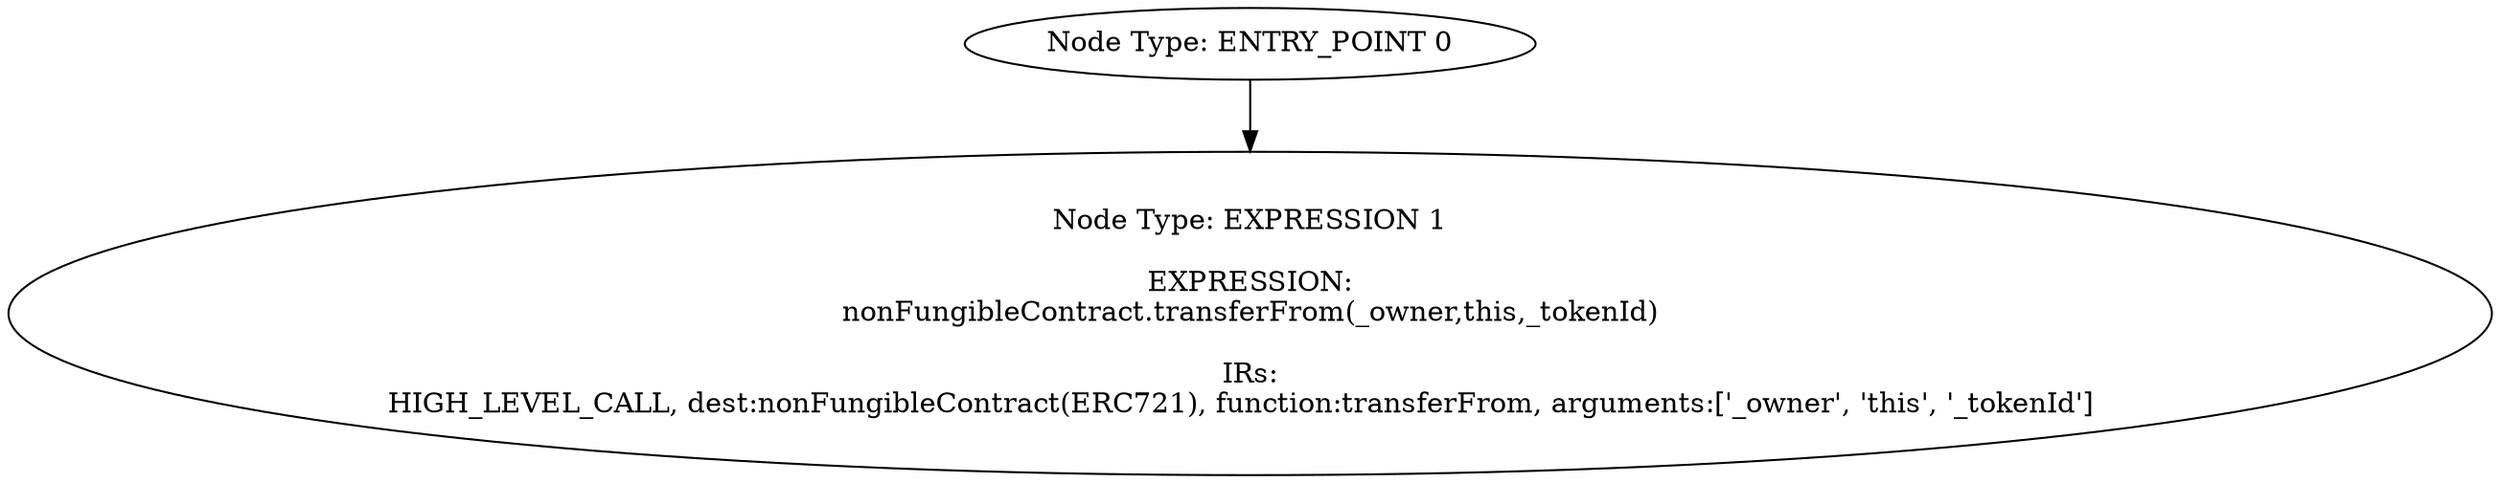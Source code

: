 digraph{
0[label="Node Type: ENTRY_POINT 0
"];
0->1;
1[label="Node Type: EXPRESSION 1

EXPRESSION:
nonFungibleContract.transferFrom(_owner,this,_tokenId)

IRs:
HIGH_LEVEL_CALL, dest:nonFungibleContract(ERC721), function:transferFrom, arguments:['_owner', 'this', '_tokenId']  "];
}
